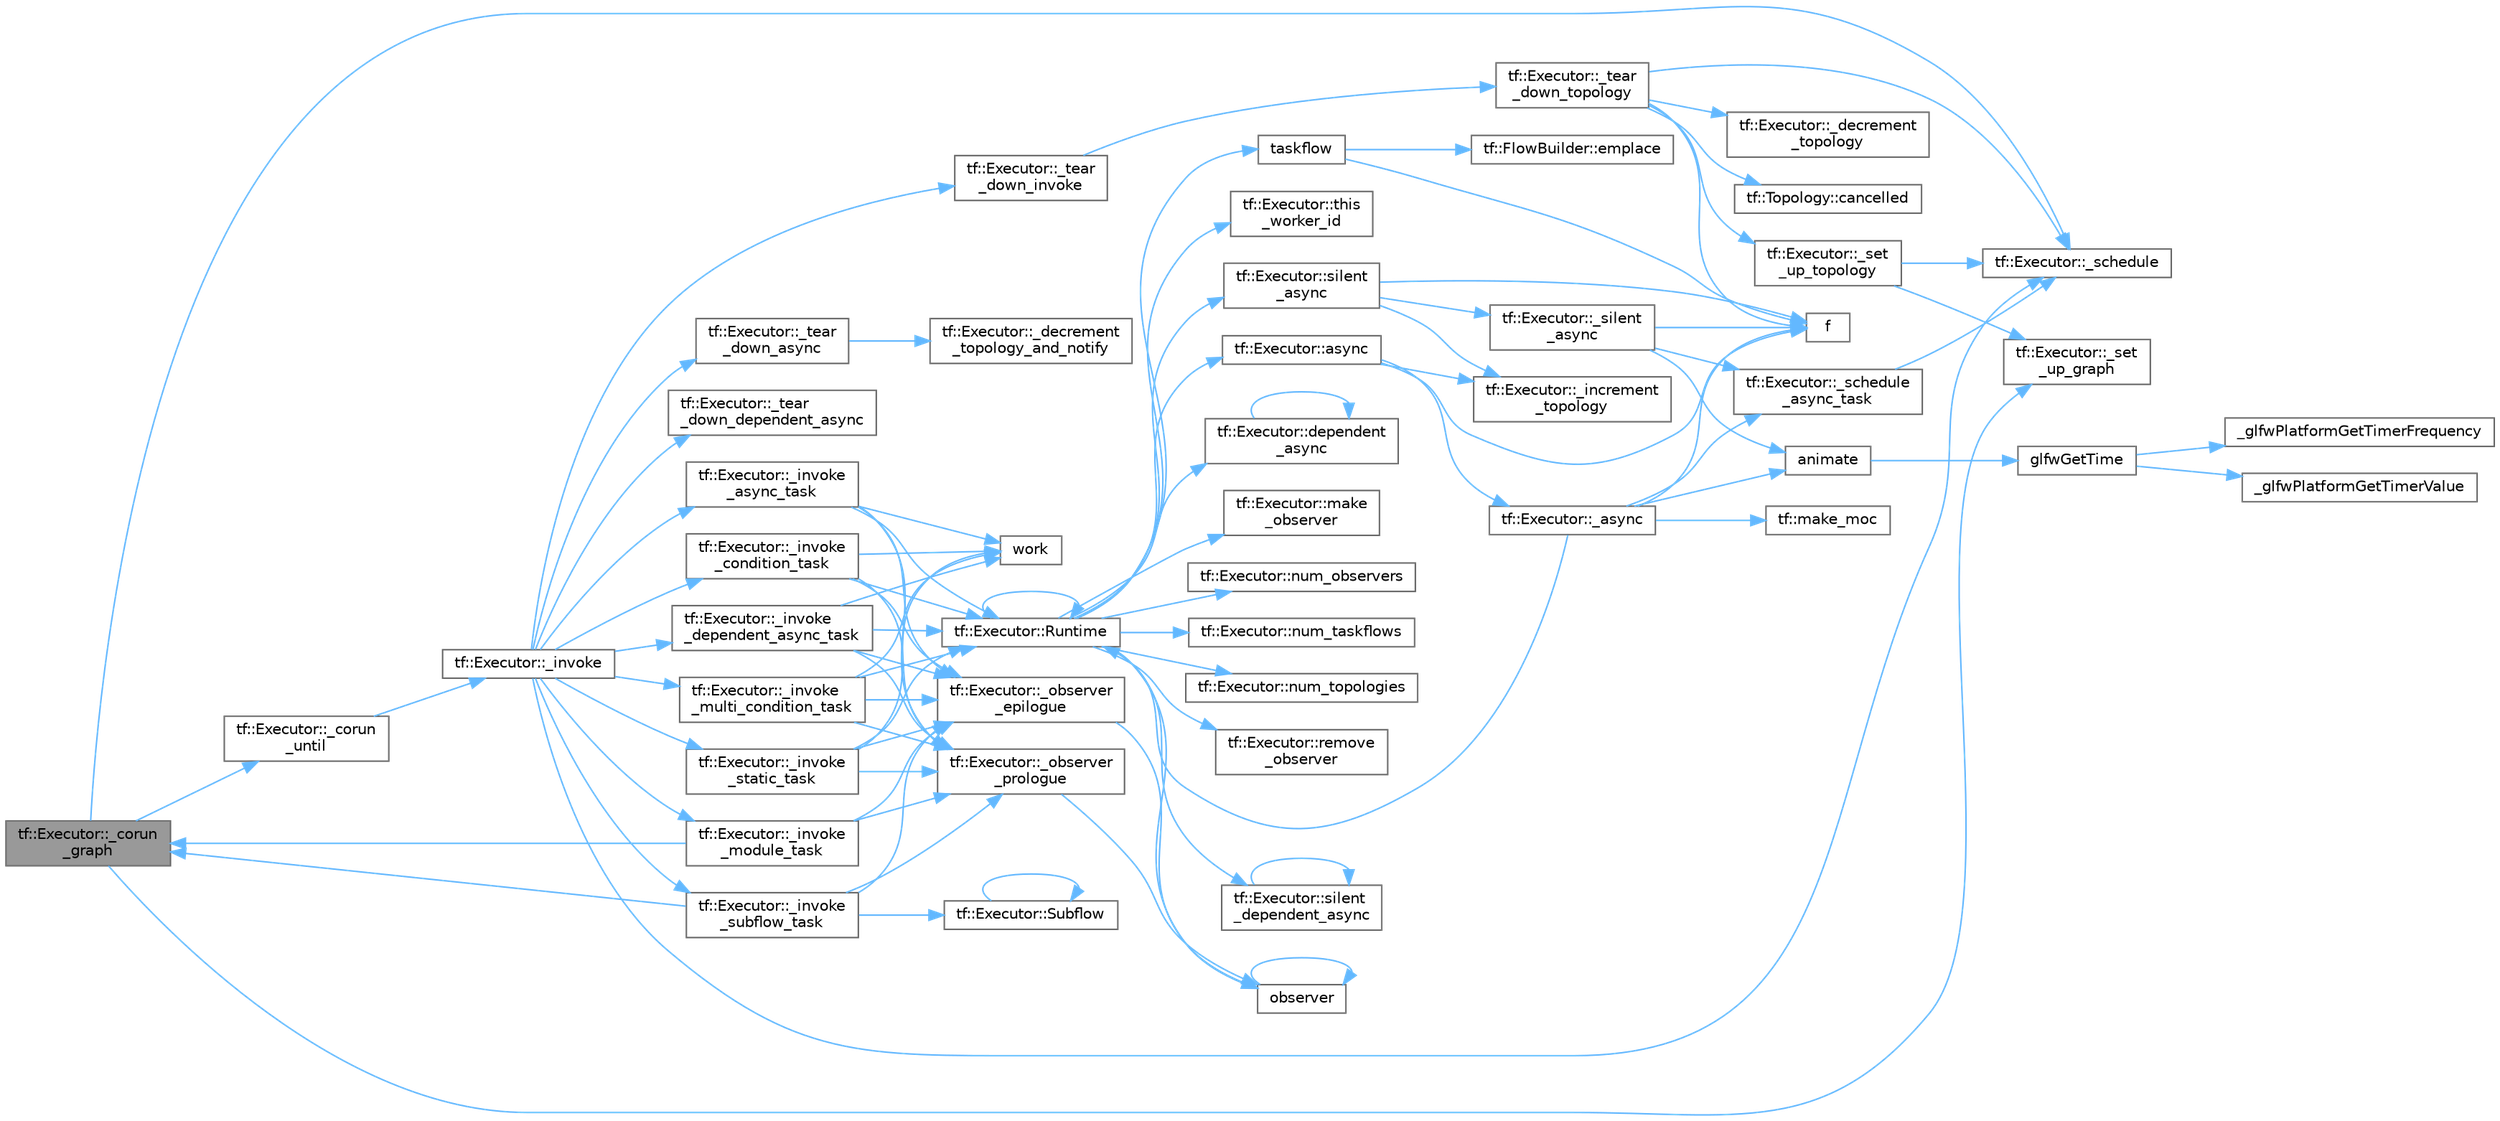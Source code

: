 digraph "tf::Executor::_corun_graph"
{
 // LATEX_PDF_SIZE
  bgcolor="transparent";
  edge [fontname=Helvetica,fontsize=10,labelfontname=Helvetica,labelfontsize=10];
  node [fontname=Helvetica,fontsize=10,shape=box,height=0.2,width=0.4];
  rankdir="LR";
  Node1 [id="Node000001",label="tf::Executor::_corun\l_graph",height=0.2,width=0.4,color="gray40", fillcolor="grey60", style="filled", fontcolor="black",tooltip=" "];
  Node1 -> Node2 [id="edge91_Node000001_Node000002",color="steelblue1",style="solid",tooltip=" "];
  Node2 [id="Node000002",label="tf::Executor::_corun\l_until",height=0.2,width=0.4,color="grey40", fillcolor="white", style="filled",URL="$classtf_1_1_executor.html#a43cdd198427b7be2827450f6ce8343af",tooltip=" "];
  Node2 -> Node3 [id="edge92_Node000002_Node000003",color="steelblue1",style="solid",tooltip=" "];
  Node3 [id="Node000003",label="tf::Executor::_invoke",height=0.2,width=0.4,color="grey40", fillcolor="white", style="filled",URL="$classtf_1_1_executor.html#ad16165142908aca9444ea88e65040219",tooltip=" "];
  Node3 -> Node4 [id="edge93_Node000003_Node000004",color="steelblue1",style="solid",tooltip=" "];
  Node4 [id="Node000004",label="tf::Executor::_invoke\l_async_task",height=0.2,width=0.4,color="grey40", fillcolor="white", style="filled",URL="$classtf_1_1_executor.html#a1d1b9bf8ed24dffff65d860ef1627ef3",tooltip=" "];
  Node4 -> Node5 [id="edge94_Node000004_Node000005",color="steelblue1",style="solid",tooltip=" "];
  Node5 [id="Node000005",label="tf::Executor::_observer\l_epilogue",height=0.2,width=0.4,color="grey40", fillcolor="white", style="filled",URL="$classtf_1_1_executor.html#a9cd8c1a72af4477bc0f9575b68ffb16a",tooltip=" "];
  Node5 -> Node6 [id="edge95_Node000005_Node000006",color="steelblue1",style="solid",tooltip=" "];
  Node6 [id="Node000006",label="observer",height=0.2,width=0.4,color="grey40", fillcolor="white", style="filled",URL="$test__basics_8cpp.html#ae362ef40752341c76d5edd1d99e46918",tooltip=" "];
  Node6 -> Node6 [id="edge96_Node000006_Node000006",color="steelblue1",style="solid",tooltip=" "];
  Node4 -> Node7 [id="edge97_Node000004_Node000007",color="steelblue1",style="solid",tooltip=" "];
  Node7 [id="Node000007",label="tf::Executor::_observer\l_prologue",height=0.2,width=0.4,color="grey40", fillcolor="white", style="filled",URL="$classtf_1_1_executor.html#ae023614977a19def9e04cf7212eab65b",tooltip=" "];
  Node7 -> Node6 [id="edge98_Node000007_Node000006",color="steelblue1",style="solid",tooltip=" "];
  Node4 -> Node8 [id="edge99_Node000004_Node000008",color="steelblue1",style="solid",tooltip=" "];
  Node8 [id="Node000008",label="tf::Executor::Runtime",height=0.2,width=0.4,color="grey40", fillcolor="white", style="filled",URL="$classtf_1_1_executor.html#a5b17fd70021887be0e396dd96f9dd5e3",tooltip=" "];
  Node8 -> Node9 [id="edge100_Node000008_Node000009",color="steelblue1",style="solid",tooltip=" "];
  Node9 [id="Node000009",label="tf::Executor::async",height=0.2,width=0.4,color="grey40", fillcolor="white", style="filled",URL="$classtf_1_1_executor.html#af960048056f7c6b5bc71f4f526f05df7",tooltip="creates a parameterized asynchronous task to run the given function"];
  Node9 -> Node10 [id="edge101_Node000009_Node000010",color="steelblue1",style="solid",tooltip=" "];
  Node10 [id="Node000010",label="tf::Executor::_async",height=0.2,width=0.4,color="grey40", fillcolor="white", style="filled",URL="$classtf_1_1_executor.html#ac568bd686aba3bedabe63b42c43d94a8",tooltip=" "];
  Node10 -> Node11 [id="edge102_Node000010_Node000011",color="steelblue1",style="solid",tooltip=" "];
  Node11 [id="Node000011",label="tf::Executor::_schedule\l_async_task",height=0.2,width=0.4,color="grey40", fillcolor="white", style="filled",URL="$classtf_1_1_executor.html#af5acda8c6e9a1564c9d665336ea091d0",tooltip=" "];
  Node11 -> Node12 [id="edge103_Node000011_Node000012",color="steelblue1",style="solid",tooltip=" "];
  Node12 [id="Node000012",label="tf::Executor::_schedule",height=0.2,width=0.4,color="grey40", fillcolor="white", style="filled",URL="$classtf_1_1_executor.html#ab8d98f12a62d10ad6cf1a4011a4d0034",tooltip=" "];
  Node10 -> Node13 [id="edge104_Node000010_Node000013",color="steelblue1",style="solid",tooltip=" "];
  Node13 [id="Node000013",label="animate",height=0.2,width=0.4,color="grey40", fillcolor="white", style="filled",URL="$gears_8c.html#af7a75874690301f56bcd3fa511ba39a8",tooltip=" "];
  Node13 -> Node14 [id="edge105_Node000013_Node000014",color="steelblue1",style="solid",tooltip=" "];
  Node14 [id="Node000014",label="glfwGetTime",height=0.2,width=0.4,color="grey40", fillcolor="white", style="filled",URL="$group__input.html#ga03d4a1039b8662c71eeb40beea8cb622",tooltip="Returns the GLFW time."];
  Node14 -> Node15 [id="edge106_Node000014_Node000015",color="steelblue1",style="solid",tooltip=" "];
  Node15 [id="Node000015",label="_glfwPlatformGetTimerFrequency",height=0.2,width=0.4,color="grey40", fillcolor="white", style="filled",URL="$posix__time_8c.html#ab3fe69b1eec5554114fe774623a15137",tooltip=" "];
  Node14 -> Node16 [id="edge107_Node000014_Node000016",color="steelblue1",style="solid",tooltip=" "];
  Node16 [id="Node000016",label="_glfwPlatformGetTimerValue",height=0.2,width=0.4,color="grey40", fillcolor="white", style="filled",URL="$posix__time_8c.html#a5ee7e09b380d3afdd3c2738b726a2a6e",tooltip=" "];
  Node10 -> Node17 [id="edge108_Node000010_Node000017",color="steelblue1",style="solid",tooltip=" "];
  Node17 [id="Node000017",label="f",height=0.2,width=0.4,color="grey40", fillcolor="white", style="filled",URL="$cxx11__tensor__map_8cpp.html#a7f507fea02198f6cb81c86640c7b1a4e",tooltip=" "];
  Node10 -> Node18 [id="edge109_Node000010_Node000018",color="steelblue1",style="solid",tooltip=" "];
  Node18 [id="Node000018",label="tf::make_moc",height=0.2,width=0.4,color="grey40", fillcolor="white", style="filled",URL="$namespacetf.html#a7ddc987133ce85bd85c883b9e113c71b",tooltip=" "];
  Node10 -> Node8 [id="edge110_Node000010_Node000008",color="steelblue1",style="solid",tooltip=" "];
  Node9 -> Node19 [id="edge111_Node000009_Node000019",color="steelblue1",style="solid",tooltip=" "];
  Node19 [id="Node000019",label="tf::Executor::_increment\l_topology",height=0.2,width=0.4,color="grey40", fillcolor="white", style="filled",URL="$classtf_1_1_executor.html#ab85dc42b3e9b18e4b975bd5e9a8c5e72",tooltip=" "];
  Node9 -> Node17 [id="edge112_Node000009_Node000017",color="steelblue1",style="solid",tooltip=" "];
  Node8 -> Node20 [id="edge113_Node000008_Node000020",color="steelblue1",style="solid",tooltip=" "];
  Node20 [id="Node000020",label="tf::Executor::dependent\l_async",height=0.2,width=0.4,color="grey40", fillcolor="white", style="filled",URL="$classtf_1_1_executor.html#aee02b63d3a91ad5ca5a1c0e71f3e128f",tooltip="runs the given function asynchronously when the given dependents finish"];
  Node20 -> Node20 [id="edge114_Node000020_Node000020",color="steelblue1",style="solid",tooltip=" "];
  Node8 -> Node21 [id="edge115_Node000008_Node000021",color="steelblue1",style="solid",tooltip=" "];
  Node21 [id="Node000021",label="tf::Executor::make\l_observer",height=0.2,width=0.4,color="grey40", fillcolor="white", style="filled",URL="$classtf_1_1_executor.html#aff77def96ae740d648dd84e571237c83",tooltip="constructs an observer to inspect the activities of worker threads"];
  Node8 -> Node22 [id="edge116_Node000008_Node000022",color="steelblue1",style="solid",tooltip=" "];
  Node22 [id="Node000022",label="tf::Executor::num_observers",height=0.2,width=0.4,color="grey40", fillcolor="white", style="filled",URL="$classtf_1_1_executor.html#affec621aae59d73fc188ef454008fda2",tooltip="queries the number of observers"];
  Node8 -> Node23 [id="edge117_Node000008_Node000023",color="steelblue1",style="solid",tooltip=" "];
  Node23 [id="Node000023",label="tf::Executor::num_taskflows",height=0.2,width=0.4,color="grey40", fillcolor="white", style="filled",URL="$classtf_1_1_executor.html#a5fb438dc0f7b9e1ae2fe3f240c82f174",tooltip="queries the number of running taskflows with moved ownership"];
  Node8 -> Node24 [id="edge118_Node000008_Node000024",color="steelblue1",style="solid",tooltip=" "];
  Node24 [id="Node000024",label="tf::Executor::num_topologies",height=0.2,width=0.4,color="grey40", fillcolor="white", style="filled",URL="$classtf_1_1_executor.html#a6d6c28ed58211e4c27a99571e5bf0b6c",tooltip="queries the number of running topologies at the time of this call"];
  Node8 -> Node6 [id="edge119_Node000008_Node000006",color="steelblue1",style="solid",tooltip=" "];
  Node8 -> Node25 [id="edge120_Node000008_Node000025",color="steelblue1",style="solid",tooltip=" "];
  Node25 [id="Node000025",label="tf::Executor::remove\l_observer",height=0.2,width=0.4,color="grey40", fillcolor="white", style="filled",URL="$classtf_1_1_executor.html#a31081f492c376f7b798de0e430534531",tooltip="removes an observer from the executor"];
  Node8 -> Node8 [id="edge121_Node000008_Node000008",color="steelblue1",style="solid",tooltip=" "];
  Node8 -> Node26 [id="edge122_Node000008_Node000026",color="steelblue1",style="solid",tooltip=" "];
  Node26 [id="Node000026",label="tf::Executor::silent\l_async",height=0.2,width=0.4,color="grey40", fillcolor="white", style="filled",URL="$classtf_1_1_executor.html#a0461cb2c459c9f9473c72af06af9c701",tooltip="similar to tf::Executor::async but does not return a future object"];
  Node26 -> Node19 [id="edge123_Node000026_Node000019",color="steelblue1",style="solid",tooltip=" "];
  Node26 -> Node27 [id="edge124_Node000026_Node000027",color="steelblue1",style="solid",tooltip=" "];
  Node27 [id="Node000027",label="tf::Executor::_silent\l_async",height=0.2,width=0.4,color="grey40", fillcolor="white", style="filled",URL="$classtf_1_1_executor.html#aa3b32388be14b03249de29bae34b7b52",tooltip=" "];
  Node27 -> Node11 [id="edge125_Node000027_Node000011",color="steelblue1",style="solid",tooltip=" "];
  Node27 -> Node13 [id="edge126_Node000027_Node000013",color="steelblue1",style="solid",tooltip=" "];
  Node27 -> Node17 [id="edge127_Node000027_Node000017",color="steelblue1",style="solid",tooltip=" "];
  Node26 -> Node17 [id="edge128_Node000026_Node000017",color="steelblue1",style="solid",tooltip=" "];
  Node8 -> Node28 [id="edge129_Node000008_Node000028",color="steelblue1",style="solid",tooltip=" "];
  Node28 [id="Node000028",label="tf::Executor::silent\l_dependent_async",height=0.2,width=0.4,color="grey40", fillcolor="white", style="filled",URL="$classtf_1_1_executor.html#a0e2d792f28136b8227b413d0c27d5c7f",tooltip="runs the given function asynchronously when the given dependents finish"];
  Node28 -> Node28 [id="edge130_Node000028_Node000028",color="steelblue1",style="solid",tooltip=" "];
  Node8 -> Node29 [id="edge131_Node000008_Node000029",color="steelblue1",style="solid",tooltip=" "];
  Node29 [id="Node000029",label="taskflow",height=0.2,width=0.4,color="grey40", fillcolor="white", style="filled",URL="$sandbox_2jacobi_2taskflow_8cpp.html#a47af48e377b7c0ac855c12acd5b69b1e",tooltip=" "];
  Node29 -> Node30 [id="edge132_Node000029_Node000030",color="steelblue1",style="solid",tooltip=" "];
  Node30 [id="Node000030",label="tf::FlowBuilder::emplace",height=0.2,width=0.4,color="grey40", fillcolor="white", style="filled",URL="$classtf_1_1_flow_builder.html#a60d7a666cab71ecfa3010b2efb0d6b57",tooltip="creates a static task"];
  Node29 -> Node17 [id="edge133_Node000029_Node000017",color="steelblue1",style="solid",tooltip=" "];
  Node8 -> Node31 [id="edge134_Node000008_Node000031",color="steelblue1",style="solid",tooltip=" "];
  Node31 [id="Node000031",label="tf::Executor::this\l_worker_id",height=0.2,width=0.4,color="grey40", fillcolor="white", style="filled",URL="$classtf_1_1_executor.html#a6487d589cb1f6b078b69fd3bb1082345",tooltip="queries the id of the caller thread in this executor"];
  Node4 -> Node32 [id="edge135_Node000004_Node000032",color="steelblue1",style="solid",tooltip=" "];
  Node32 [id="Node000032",label="work",height=0.2,width=0.4,color="grey40", fillcolor="white", style="filled",URL="$graph__pipeline_2levelgraph_8hpp.html#aa24fdf691a71c708fccdc6e29a805b42",tooltip=" "];
  Node3 -> Node33 [id="edge136_Node000003_Node000033",color="steelblue1",style="solid",tooltip=" "];
  Node33 [id="Node000033",label="tf::Executor::_invoke\l_condition_task",height=0.2,width=0.4,color="grey40", fillcolor="white", style="filled",URL="$classtf_1_1_executor.html#afa6be6aab23ff4b2a293a2245818916d",tooltip=" "];
  Node33 -> Node5 [id="edge137_Node000033_Node000005",color="steelblue1",style="solid",tooltip=" "];
  Node33 -> Node7 [id="edge138_Node000033_Node000007",color="steelblue1",style="solid",tooltip=" "];
  Node33 -> Node8 [id="edge139_Node000033_Node000008",color="steelblue1",style="solid",tooltip=" "];
  Node33 -> Node32 [id="edge140_Node000033_Node000032",color="steelblue1",style="solid",tooltip=" "];
  Node3 -> Node34 [id="edge141_Node000003_Node000034",color="steelblue1",style="solid",tooltip=" "];
  Node34 [id="Node000034",label="tf::Executor::_invoke\l_dependent_async_task",height=0.2,width=0.4,color="grey40", fillcolor="white", style="filled",URL="$classtf_1_1_executor.html#a776d2c0b21b8811c2f83abf45e3d0d90",tooltip=" "];
  Node34 -> Node5 [id="edge142_Node000034_Node000005",color="steelblue1",style="solid",tooltip=" "];
  Node34 -> Node7 [id="edge143_Node000034_Node000007",color="steelblue1",style="solid",tooltip=" "];
  Node34 -> Node8 [id="edge144_Node000034_Node000008",color="steelblue1",style="solid",tooltip=" "];
  Node34 -> Node32 [id="edge145_Node000034_Node000032",color="steelblue1",style="solid",tooltip=" "];
  Node3 -> Node35 [id="edge146_Node000003_Node000035",color="steelblue1",style="solid",tooltip=" "];
  Node35 [id="Node000035",label="tf::Executor::_invoke\l_module_task",height=0.2,width=0.4,color="grey40", fillcolor="white", style="filled",URL="$classtf_1_1_executor.html#a429fed7f063b23a633e1657a43f1fd0e",tooltip=" "];
  Node35 -> Node1 [id="edge147_Node000035_Node000001",color="steelblue1",style="solid",tooltip=" "];
  Node35 -> Node5 [id="edge148_Node000035_Node000005",color="steelblue1",style="solid",tooltip=" "];
  Node35 -> Node7 [id="edge149_Node000035_Node000007",color="steelblue1",style="solid",tooltip=" "];
  Node3 -> Node36 [id="edge150_Node000003_Node000036",color="steelblue1",style="solid",tooltip=" "];
  Node36 [id="Node000036",label="tf::Executor::_invoke\l_multi_condition_task",height=0.2,width=0.4,color="grey40", fillcolor="white", style="filled",URL="$classtf_1_1_executor.html#a19b3f10d4eab40143d3f76b946ded252",tooltip=" "];
  Node36 -> Node5 [id="edge151_Node000036_Node000005",color="steelblue1",style="solid",tooltip=" "];
  Node36 -> Node7 [id="edge152_Node000036_Node000007",color="steelblue1",style="solid",tooltip=" "];
  Node36 -> Node8 [id="edge153_Node000036_Node000008",color="steelblue1",style="solid",tooltip=" "];
  Node36 -> Node32 [id="edge154_Node000036_Node000032",color="steelblue1",style="solid",tooltip=" "];
  Node3 -> Node37 [id="edge155_Node000003_Node000037",color="steelblue1",style="solid",tooltip=" "];
  Node37 [id="Node000037",label="tf::Executor::_invoke\l_static_task",height=0.2,width=0.4,color="grey40", fillcolor="white", style="filled",URL="$classtf_1_1_executor.html#ac243d2a08b5a4a75dd440dc063b886ce",tooltip=" "];
  Node37 -> Node5 [id="edge156_Node000037_Node000005",color="steelblue1",style="solid",tooltip=" "];
  Node37 -> Node7 [id="edge157_Node000037_Node000007",color="steelblue1",style="solid",tooltip=" "];
  Node37 -> Node8 [id="edge158_Node000037_Node000008",color="steelblue1",style="solid",tooltip=" "];
  Node37 -> Node32 [id="edge159_Node000037_Node000032",color="steelblue1",style="solid",tooltip=" "];
  Node3 -> Node38 [id="edge160_Node000003_Node000038",color="steelblue1",style="solid",tooltip=" "];
  Node38 [id="Node000038",label="tf::Executor::_invoke\l_subflow_task",height=0.2,width=0.4,color="grey40", fillcolor="white", style="filled",URL="$classtf_1_1_executor.html#a726a11d174f98f4200e0022a17ece959",tooltip=" "];
  Node38 -> Node1 [id="edge161_Node000038_Node000001",color="steelblue1",style="solid",tooltip=" "];
  Node38 -> Node5 [id="edge162_Node000038_Node000005",color="steelblue1",style="solid",tooltip=" "];
  Node38 -> Node7 [id="edge163_Node000038_Node000007",color="steelblue1",style="solid",tooltip=" "];
  Node38 -> Node39 [id="edge164_Node000038_Node000039",color="steelblue1",style="solid",tooltip=" "];
  Node39 [id="Node000039",label="tf::Executor::Subflow",height=0.2,width=0.4,color="grey40", fillcolor="white", style="filled",URL="$classtf_1_1_executor.html#a16f3b433d11b0607ff9824676c178027",tooltip=" "];
  Node39 -> Node39 [id="edge165_Node000039_Node000039",color="steelblue1",style="solid",tooltip=" "];
  Node3 -> Node12 [id="edge166_Node000003_Node000012",color="steelblue1",style="solid",tooltip=" "];
  Node3 -> Node40 [id="edge167_Node000003_Node000040",color="steelblue1",style="solid",tooltip=" "];
  Node40 [id="Node000040",label="tf::Executor::_tear\l_down_async",height=0.2,width=0.4,color="grey40", fillcolor="white", style="filled",URL="$classtf_1_1_executor.html#a42e7db3fc43e1c5479e30e8d83da9e74",tooltip=" "];
  Node40 -> Node41 [id="edge168_Node000040_Node000041",color="steelblue1",style="solid",tooltip=" "];
  Node41 [id="Node000041",label="tf::Executor::_decrement\l_topology_and_notify",height=0.2,width=0.4,color="grey40", fillcolor="white", style="filled",URL="$classtf_1_1_executor.html#a08945917285cd57d33efc99530fbd384",tooltip=" "];
  Node3 -> Node42 [id="edge169_Node000003_Node000042",color="steelblue1",style="solid",tooltip=" "];
  Node42 [id="Node000042",label="tf::Executor::_tear\l_down_dependent_async",height=0.2,width=0.4,color="grey40", fillcolor="white", style="filled",URL="$classtf_1_1_executor.html#a5a745396246598bb55acb9dd3a4b6c25",tooltip=" "];
  Node3 -> Node43 [id="edge170_Node000003_Node000043",color="steelblue1",style="solid",tooltip=" "];
  Node43 [id="Node000043",label="tf::Executor::_tear\l_down_invoke",height=0.2,width=0.4,color="grey40", fillcolor="white", style="filled",URL="$classtf_1_1_executor.html#a17fe8e0f32892cf2848611bca7566378",tooltip=" "];
  Node43 -> Node44 [id="edge171_Node000043_Node000044",color="steelblue1",style="solid",tooltip=" "];
  Node44 [id="Node000044",label="tf::Executor::_tear\l_down_topology",height=0.2,width=0.4,color="grey40", fillcolor="white", style="filled",URL="$classtf_1_1_executor.html#a76be884d38d1bb8f9b8bba488c901b4b",tooltip=" "];
  Node44 -> Node45 [id="edge172_Node000044_Node000045",color="steelblue1",style="solid",tooltip=" "];
  Node45 [id="Node000045",label="tf::Executor::_decrement\l_topology",height=0.2,width=0.4,color="grey40", fillcolor="white", style="filled",URL="$classtf_1_1_executor.html#a8728f22f6d177fad84ce667e02a7a3b9",tooltip=" "];
  Node44 -> Node12 [id="edge173_Node000044_Node000012",color="steelblue1",style="solid",tooltip=" "];
  Node44 -> Node46 [id="edge174_Node000044_Node000046",color="steelblue1",style="solid",tooltip=" "];
  Node46 [id="Node000046",label="tf::Executor::_set\l_up_topology",height=0.2,width=0.4,color="grey40", fillcolor="white", style="filled",URL="$classtf_1_1_executor.html#a723daf897c5d3d3517583cb4c62654ee",tooltip=" "];
  Node46 -> Node12 [id="edge175_Node000046_Node000012",color="steelblue1",style="solid",tooltip=" "];
  Node46 -> Node47 [id="edge176_Node000046_Node000047",color="steelblue1",style="solid",tooltip=" "];
  Node47 [id="Node000047",label="tf::Executor::_set\l_up_graph",height=0.2,width=0.4,color="grey40", fillcolor="white", style="filled",URL="$classtf_1_1_executor.html#a9c5bd85f2a5a266ae9cd27e5aaf2f14e",tooltip=" "];
  Node44 -> Node48 [id="edge177_Node000044_Node000048",color="steelblue1",style="solid",tooltip=" "];
  Node48 [id="Node000048",label="tf::Topology::cancelled",height=0.2,width=0.4,color="grey40", fillcolor="white", style="filled",URL="$classtf_1_1_topology.html#a5f3f05242bb1c9f2a168fc124fccec6f",tooltip=" "];
  Node44 -> Node17 [id="edge178_Node000044_Node000017",color="steelblue1",style="solid",tooltip=" "];
  Node1 -> Node12 [id="edge179_Node000001_Node000012",color="steelblue1",style="solid",tooltip=" "];
  Node1 -> Node47 [id="edge180_Node000001_Node000047",color="steelblue1",style="solid",tooltip=" "];
}
